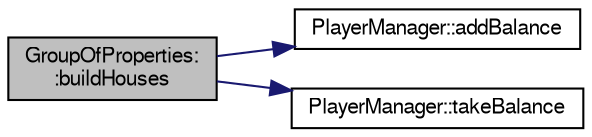 digraph G
{
  edge [fontname="FreeSans",fontsize="10",labelfontname="FreeSans",labelfontsize="10"];
  node [fontname="FreeSans",fontsize="10",shape=record];
  rankdir="LR";
  Node1 [label="GroupOfProperties:\l:buildHouses",height=0.2,width=0.4,color="black", fillcolor="grey75", style="filled" fontcolor="black"];
  Node1 -> Node2 [color="midnightblue",fontsize="10",style="solid",fontname="FreeSans"];
  Node2 [label="PlayerManager::addBalance",height=0.2,width=0.4,color="black", fillcolor="white", style="filled",URL="$class_player_manager.html#a4e660a4278d6c5b1576ec3980b8e69e5",tooltip="method that adds an amount of money to the balance of the Player"];
  Node1 -> Node3 [color="midnightblue",fontsize="10",style="solid",fontname="FreeSans"];
  Node3 [label="PlayerManager::takeBalance",height=0.2,width=0.4,color="black", fillcolor="white", style="filled",URL="$class_player_manager.html#acd9bbb63c6003cbfd4ef914752f3e17f",tooltip="takes an amount of money from the balance of the Player"];
}
